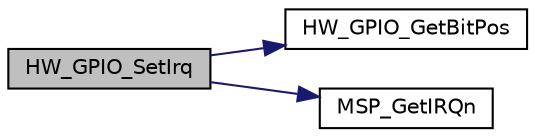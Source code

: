 digraph "HW_GPIO_SetIrq"
{
  edge [fontname="Helvetica",fontsize="10",labelfontname="Helvetica",labelfontsize="10"];
  node [fontname="Helvetica",fontsize="10",shape=record];
  rankdir="LR";
  Node19 [label="HW_GPIO_SetIrq",height=0.2,width=0.4,color="black", fillcolor="grey75", style="filled", fontcolor="black"];
  Node19 -> Node20 [color="midnightblue",fontsize="10",style="solid",fontname="Helvetica"];
  Node20 [label="HW_GPIO_GetBitPos",height=0.2,width=0.4,color="black", fillcolor="white", style="filled",URL="$hw__gpio_8c.html#a047b5023e2411e910f43fe0ae7df38a7",tooltip="Get the position of the bit set in the GPIO_Pin "];
  Node19 -> Node21 [color="midnightblue",fontsize="10",style="solid",fontname="Helvetica"];
  Node21 [label="MSP_GetIRQn",height=0.2,width=0.4,color="black", fillcolor="white", style="filled",URL="$hw__gpio_8h.html#a76162872c9d09bf5bbdba7f98206af1a",tooltip="Gets IRQ number as a function of the GPIO_Pin. "];
}
